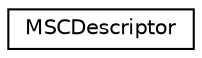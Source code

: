 digraph "Graphical Class Hierarchy"
{
  edge [fontname="Helvetica",fontsize="10",labelfontname="Helvetica",labelfontsize="10"];
  node [fontname="Helvetica",fontsize="10",shape=record];
  rankdir="LR";
  Node1 [label="MSCDescriptor",height=0.2,width=0.4,color="black", fillcolor="white", style="filled",URL="$da/d86/structMSCDescriptor.html"];
}
